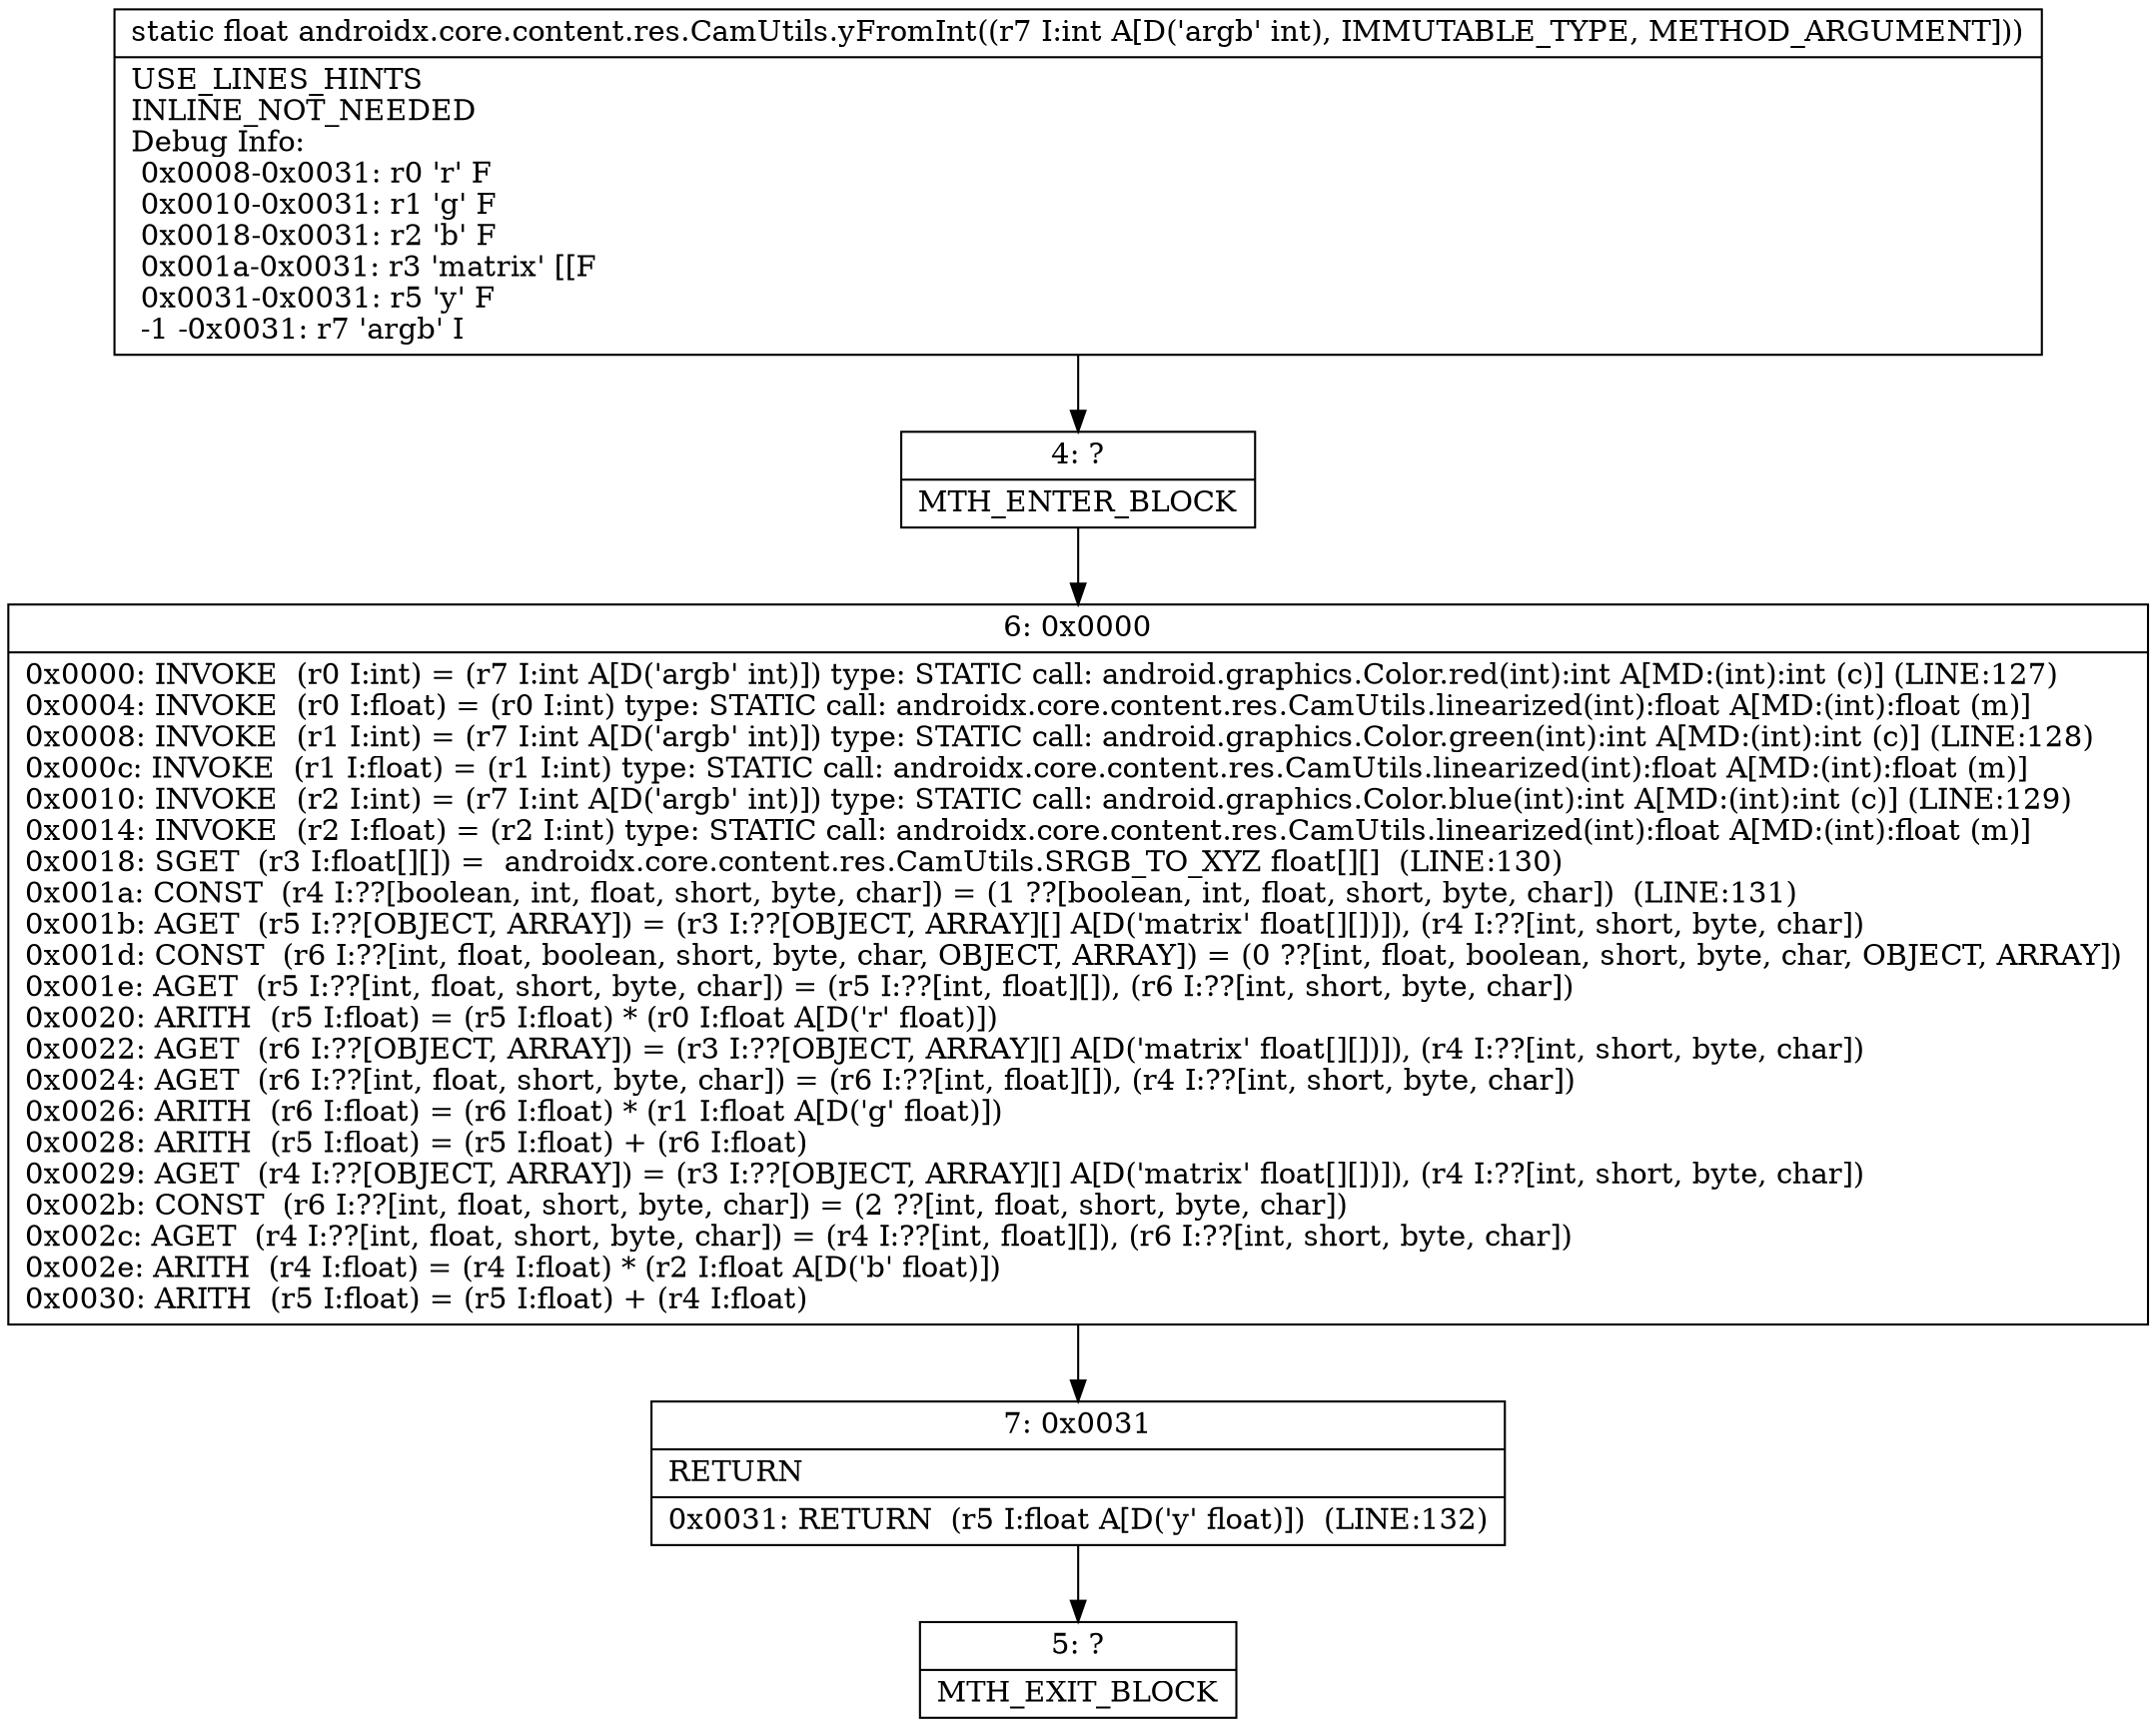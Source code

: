 digraph "CFG forandroidx.core.content.res.CamUtils.yFromInt(I)F" {
Node_4 [shape=record,label="{4\:\ ?|MTH_ENTER_BLOCK\l}"];
Node_6 [shape=record,label="{6\:\ 0x0000|0x0000: INVOKE  (r0 I:int) = (r7 I:int A[D('argb' int)]) type: STATIC call: android.graphics.Color.red(int):int A[MD:(int):int (c)] (LINE:127)\l0x0004: INVOKE  (r0 I:float) = (r0 I:int) type: STATIC call: androidx.core.content.res.CamUtils.linearized(int):float A[MD:(int):float (m)]\l0x0008: INVOKE  (r1 I:int) = (r7 I:int A[D('argb' int)]) type: STATIC call: android.graphics.Color.green(int):int A[MD:(int):int (c)] (LINE:128)\l0x000c: INVOKE  (r1 I:float) = (r1 I:int) type: STATIC call: androidx.core.content.res.CamUtils.linearized(int):float A[MD:(int):float (m)]\l0x0010: INVOKE  (r2 I:int) = (r7 I:int A[D('argb' int)]) type: STATIC call: android.graphics.Color.blue(int):int A[MD:(int):int (c)] (LINE:129)\l0x0014: INVOKE  (r2 I:float) = (r2 I:int) type: STATIC call: androidx.core.content.res.CamUtils.linearized(int):float A[MD:(int):float (m)]\l0x0018: SGET  (r3 I:float[][]) =  androidx.core.content.res.CamUtils.SRGB_TO_XYZ float[][]  (LINE:130)\l0x001a: CONST  (r4 I:??[boolean, int, float, short, byte, char]) = (1 ??[boolean, int, float, short, byte, char])  (LINE:131)\l0x001b: AGET  (r5 I:??[OBJECT, ARRAY]) = (r3 I:??[OBJECT, ARRAY][] A[D('matrix' float[][])]), (r4 I:??[int, short, byte, char]) \l0x001d: CONST  (r6 I:??[int, float, boolean, short, byte, char, OBJECT, ARRAY]) = (0 ??[int, float, boolean, short, byte, char, OBJECT, ARRAY]) \l0x001e: AGET  (r5 I:??[int, float, short, byte, char]) = (r5 I:??[int, float][]), (r6 I:??[int, short, byte, char]) \l0x0020: ARITH  (r5 I:float) = (r5 I:float) * (r0 I:float A[D('r' float)]) \l0x0022: AGET  (r6 I:??[OBJECT, ARRAY]) = (r3 I:??[OBJECT, ARRAY][] A[D('matrix' float[][])]), (r4 I:??[int, short, byte, char]) \l0x0024: AGET  (r6 I:??[int, float, short, byte, char]) = (r6 I:??[int, float][]), (r4 I:??[int, short, byte, char]) \l0x0026: ARITH  (r6 I:float) = (r6 I:float) * (r1 I:float A[D('g' float)]) \l0x0028: ARITH  (r5 I:float) = (r5 I:float) + (r6 I:float) \l0x0029: AGET  (r4 I:??[OBJECT, ARRAY]) = (r3 I:??[OBJECT, ARRAY][] A[D('matrix' float[][])]), (r4 I:??[int, short, byte, char]) \l0x002b: CONST  (r6 I:??[int, float, short, byte, char]) = (2 ??[int, float, short, byte, char]) \l0x002c: AGET  (r4 I:??[int, float, short, byte, char]) = (r4 I:??[int, float][]), (r6 I:??[int, short, byte, char]) \l0x002e: ARITH  (r4 I:float) = (r4 I:float) * (r2 I:float A[D('b' float)]) \l0x0030: ARITH  (r5 I:float) = (r5 I:float) + (r4 I:float) \l}"];
Node_7 [shape=record,label="{7\:\ 0x0031|RETURN\l|0x0031: RETURN  (r5 I:float A[D('y' float)])  (LINE:132)\l}"];
Node_5 [shape=record,label="{5\:\ ?|MTH_EXIT_BLOCK\l}"];
MethodNode[shape=record,label="{static float androidx.core.content.res.CamUtils.yFromInt((r7 I:int A[D('argb' int), IMMUTABLE_TYPE, METHOD_ARGUMENT]))  | USE_LINES_HINTS\lINLINE_NOT_NEEDED\lDebug Info:\l  0x0008\-0x0031: r0 'r' F\l  0x0010\-0x0031: r1 'g' F\l  0x0018\-0x0031: r2 'b' F\l  0x001a\-0x0031: r3 'matrix' [[F\l  0x0031\-0x0031: r5 'y' F\l  \-1 \-0x0031: r7 'argb' I\l}"];
MethodNode -> Node_4;Node_4 -> Node_6;
Node_6 -> Node_7;
Node_7 -> Node_5;
}

